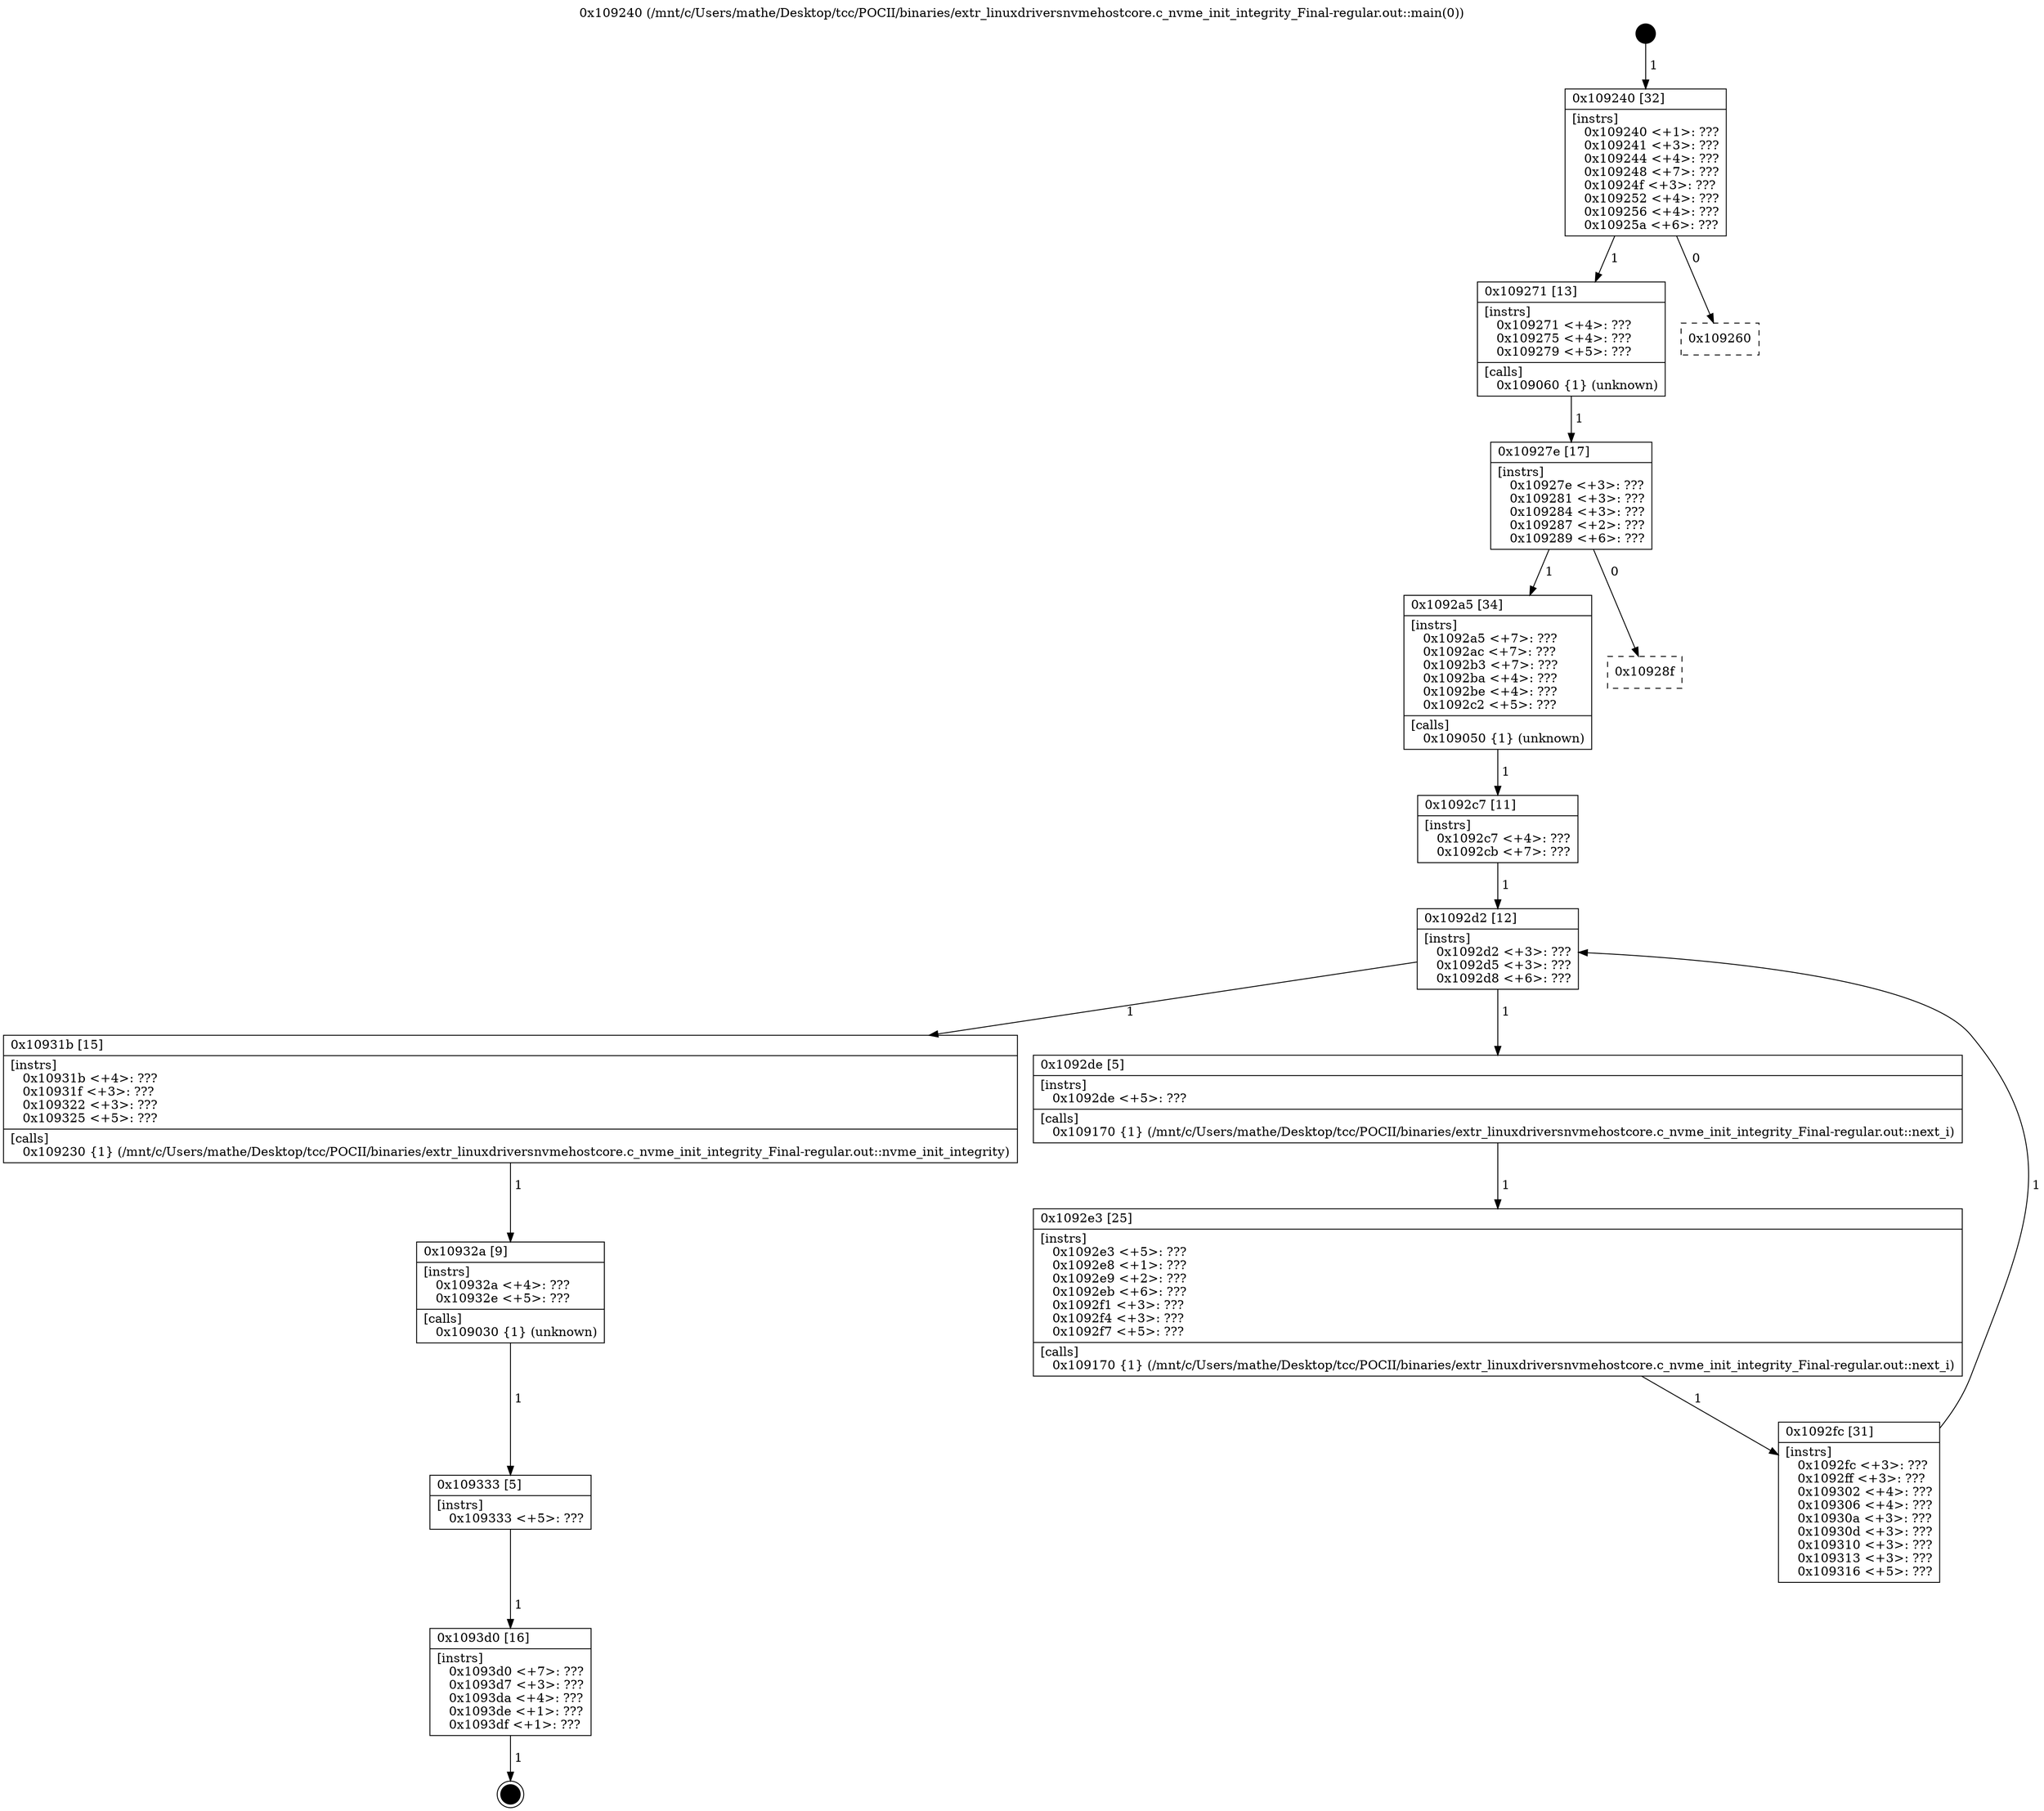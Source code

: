 digraph "0x109240" {
  label = "0x109240 (/mnt/c/Users/mathe/Desktop/tcc/POCII/binaries/extr_linuxdriversnvmehostcore.c_nvme_init_integrity_Final-regular.out::main(0))"
  labelloc = "t"
  node[shape=record]

  Entry [label="",width=0.3,height=0.3,shape=circle,fillcolor=black,style=filled]
  "0x109240" [label="{
     0x109240 [32]\l
     | [instrs]\l
     &nbsp;&nbsp;0x109240 \<+1\>: ???\l
     &nbsp;&nbsp;0x109241 \<+3\>: ???\l
     &nbsp;&nbsp;0x109244 \<+4\>: ???\l
     &nbsp;&nbsp;0x109248 \<+7\>: ???\l
     &nbsp;&nbsp;0x10924f \<+3\>: ???\l
     &nbsp;&nbsp;0x109252 \<+4\>: ???\l
     &nbsp;&nbsp;0x109256 \<+4\>: ???\l
     &nbsp;&nbsp;0x10925a \<+6\>: ???\l
  }"]
  "0x109271" [label="{
     0x109271 [13]\l
     | [instrs]\l
     &nbsp;&nbsp;0x109271 \<+4\>: ???\l
     &nbsp;&nbsp;0x109275 \<+4\>: ???\l
     &nbsp;&nbsp;0x109279 \<+5\>: ???\l
     | [calls]\l
     &nbsp;&nbsp;0x109060 \{1\} (unknown)\l
  }"]
  "0x109260" [label="{
     0x109260\l
  }", style=dashed]
  "0x10927e" [label="{
     0x10927e [17]\l
     | [instrs]\l
     &nbsp;&nbsp;0x10927e \<+3\>: ???\l
     &nbsp;&nbsp;0x109281 \<+3\>: ???\l
     &nbsp;&nbsp;0x109284 \<+3\>: ???\l
     &nbsp;&nbsp;0x109287 \<+2\>: ???\l
     &nbsp;&nbsp;0x109289 \<+6\>: ???\l
  }"]
  "0x1092a5" [label="{
     0x1092a5 [34]\l
     | [instrs]\l
     &nbsp;&nbsp;0x1092a5 \<+7\>: ???\l
     &nbsp;&nbsp;0x1092ac \<+7\>: ???\l
     &nbsp;&nbsp;0x1092b3 \<+7\>: ???\l
     &nbsp;&nbsp;0x1092ba \<+4\>: ???\l
     &nbsp;&nbsp;0x1092be \<+4\>: ???\l
     &nbsp;&nbsp;0x1092c2 \<+5\>: ???\l
     | [calls]\l
     &nbsp;&nbsp;0x109050 \{1\} (unknown)\l
  }"]
  "0x10928f" [label="{
     0x10928f\l
  }", style=dashed]
  "0x1092d2" [label="{
     0x1092d2 [12]\l
     | [instrs]\l
     &nbsp;&nbsp;0x1092d2 \<+3\>: ???\l
     &nbsp;&nbsp;0x1092d5 \<+3\>: ???\l
     &nbsp;&nbsp;0x1092d8 \<+6\>: ???\l
  }"]
  "0x10931b" [label="{
     0x10931b [15]\l
     | [instrs]\l
     &nbsp;&nbsp;0x10931b \<+4\>: ???\l
     &nbsp;&nbsp;0x10931f \<+3\>: ???\l
     &nbsp;&nbsp;0x109322 \<+3\>: ???\l
     &nbsp;&nbsp;0x109325 \<+5\>: ???\l
     | [calls]\l
     &nbsp;&nbsp;0x109230 \{1\} (/mnt/c/Users/mathe/Desktop/tcc/POCII/binaries/extr_linuxdriversnvmehostcore.c_nvme_init_integrity_Final-regular.out::nvme_init_integrity)\l
  }"]
  "0x1092de" [label="{
     0x1092de [5]\l
     | [instrs]\l
     &nbsp;&nbsp;0x1092de \<+5\>: ???\l
     | [calls]\l
     &nbsp;&nbsp;0x109170 \{1\} (/mnt/c/Users/mathe/Desktop/tcc/POCII/binaries/extr_linuxdriversnvmehostcore.c_nvme_init_integrity_Final-regular.out::next_i)\l
  }"]
  "0x1092e3" [label="{
     0x1092e3 [25]\l
     | [instrs]\l
     &nbsp;&nbsp;0x1092e3 \<+5\>: ???\l
     &nbsp;&nbsp;0x1092e8 \<+1\>: ???\l
     &nbsp;&nbsp;0x1092e9 \<+2\>: ???\l
     &nbsp;&nbsp;0x1092eb \<+6\>: ???\l
     &nbsp;&nbsp;0x1092f1 \<+3\>: ???\l
     &nbsp;&nbsp;0x1092f4 \<+3\>: ???\l
     &nbsp;&nbsp;0x1092f7 \<+5\>: ???\l
     | [calls]\l
     &nbsp;&nbsp;0x109170 \{1\} (/mnt/c/Users/mathe/Desktop/tcc/POCII/binaries/extr_linuxdriversnvmehostcore.c_nvme_init_integrity_Final-regular.out::next_i)\l
  }"]
  "0x1092fc" [label="{
     0x1092fc [31]\l
     | [instrs]\l
     &nbsp;&nbsp;0x1092fc \<+3\>: ???\l
     &nbsp;&nbsp;0x1092ff \<+3\>: ???\l
     &nbsp;&nbsp;0x109302 \<+4\>: ???\l
     &nbsp;&nbsp;0x109306 \<+4\>: ???\l
     &nbsp;&nbsp;0x10930a \<+3\>: ???\l
     &nbsp;&nbsp;0x10930d \<+3\>: ???\l
     &nbsp;&nbsp;0x109310 \<+3\>: ???\l
     &nbsp;&nbsp;0x109313 \<+3\>: ???\l
     &nbsp;&nbsp;0x109316 \<+5\>: ???\l
  }"]
  "0x1092c7" [label="{
     0x1092c7 [11]\l
     | [instrs]\l
     &nbsp;&nbsp;0x1092c7 \<+4\>: ???\l
     &nbsp;&nbsp;0x1092cb \<+7\>: ???\l
  }"]
  "0x10932a" [label="{
     0x10932a [9]\l
     | [instrs]\l
     &nbsp;&nbsp;0x10932a \<+4\>: ???\l
     &nbsp;&nbsp;0x10932e \<+5\>: ???\l
     | [calls]\l
     &nbsp;&nbsp;0x109030 \{1\} (unknown)\l
  }"]
  "0x109333" [label="{
     0x109333 [5]\l
     | [instrs]\l
     &nbsp;&nbsp;0x109333 \<+5\>: ???\l
  }"]
  "0x1093d0" [label="{
     0x1093d0 [16]\l
     | [instrs]\l
     &nbsp;&nbsp;0x1093d0 \<+7\>: ???\l
     &nbsp;&nbsp;0x1093d7 \<+3\>: ???\l
     &nbsp;&nbsp;0x1093da \<+4\>: ???\l
     &nbsp;&nbsp;0x1093de \<+1\>: ???\l
     &nbsp;&nbsp;0x1093df \<+1\>: ???\l
  }"]
  Exit [label="",width=0.3,height=0.3,shape=circle,fillcolor=black,style=filled,peripheries=2]
  Entry -> "0x109240" [label=" 1"]
  "0x109240" -> "0x109271" [label=" 1"]
  "0x109240" -> "0x109260" [label=" 0"]
  "0x109271" -> "0x10927e" [label=" 1"]
  "0x10927e" -> "0x1092a5" [label=" 1"]
  "0x10927e" -> "0x10928f" [label=" 0"]
  "0x1092a5" -> "0x1092c7" [label=" 1"]
  "0x1092d2" -> "0x10931b" [label=" 1"]
  "0x1092d2" -> "0x1092de" [label=" 1"]
  "0x1092de" -> "0x1092e3" [label=" 1"]
  "0x1092e3" -> "0x1092fc" [label=" 1"]
  "0x1092c7" -> "0x1092d2" [label=" 1"]
  "0x1092fc" -> "0x1092d2" [label=" 1"]
  "0x10931b" -> "0x10932a" [label=" 1"]
  "0x10932a" -> "0x109333" [label=" 1"]
  "0x109333" -> "0x1093d0" [label=" 1"]
  "0x1093d0" -> Exit [label=" 1"]
}
